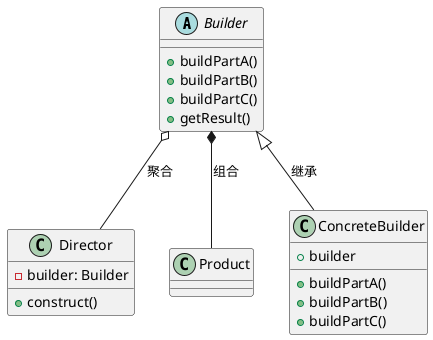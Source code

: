 @startuml

abstract class Builder {
    + buildPartA()
    + buildPartB()
    + buildPartC()
    + getResult()
}


class Director{
    - builder: Builder
    + construct()
}

Builder o-- Director:聚合

class Product {

}

Builder *-- Product:组合

class ConcreteBuilder {
    + buildPartA()
    + buildPartB()
    + buildPartC()
    + builder
}

Builder <|-- ConcreteBuilder:继承
@enduml